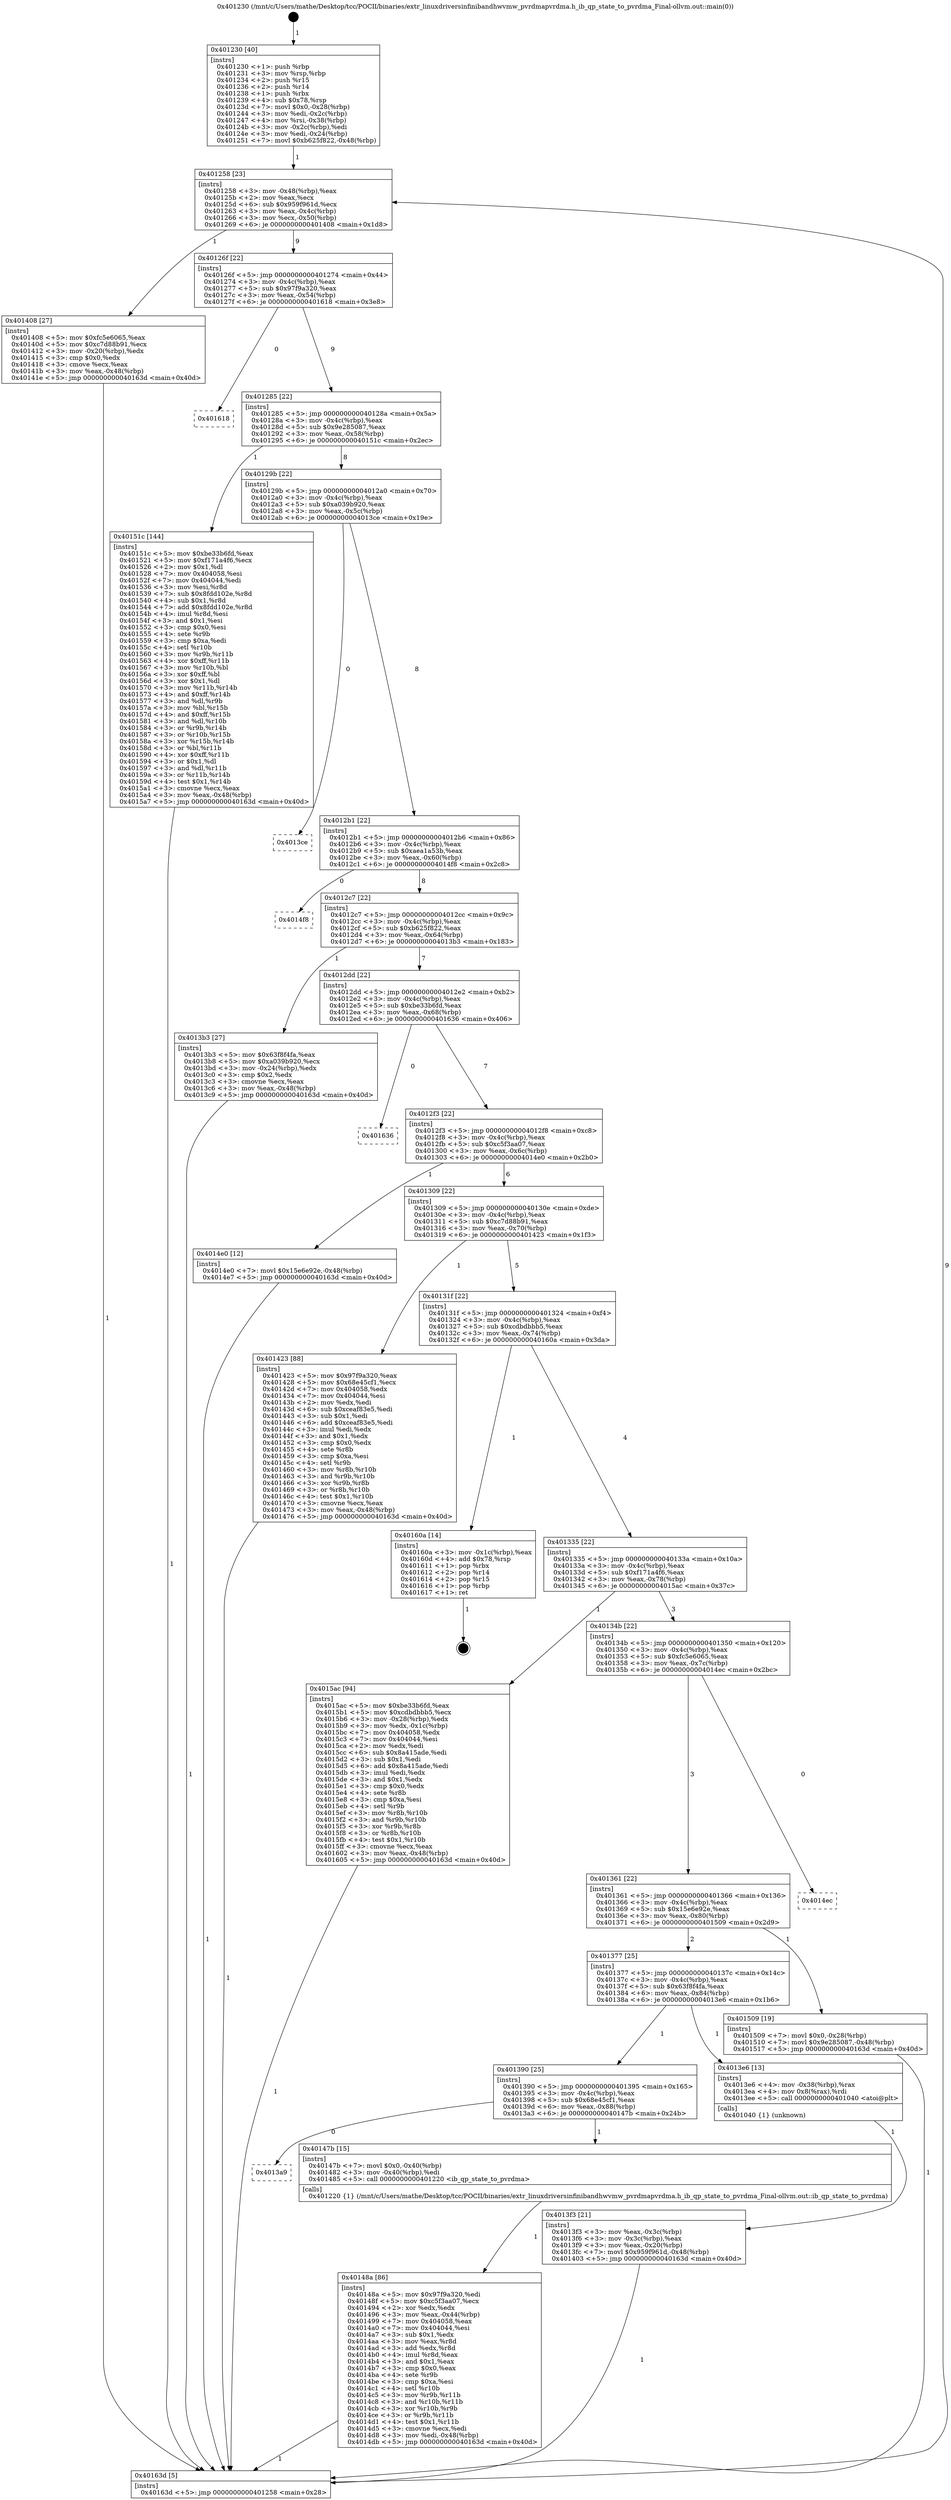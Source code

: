 digraph "0x401230" {
  label = "0x401230 (/mnt/c/Users/mathe/Desktop/tcc/POCII/binaries/extr_linuxdriversinfinibandhwvmw_pvrdmapvrdma.h_ib_qp_state_to_pvrdma_Final-ollvm.out::main(0))"
  labelloc = "t"
  node[shape=record]

  Entry [label="",width=0.3,height=0.3,shape=circle,fillcolor=black,style=filled]
  "0x401258" [label="{
     0x401258 [23]\l
     | [instrs]\l
     &nbsp;&nbsp;0x401258 \<+3\>: mov -0x48(%rbp),%eax\l
     &nbsp;&nbsp;0x40125b \<+2\>: mov %eax,%ecx\l
     &nbsp;&nbsp;0x40125d \<+6\>: sub $0x959f961d,%ecx\l
     &nbsp;&nbsp;0x401263 \<+3\>: mov %eax,-0x4c(%rbp)\l
     &nbsp;&nbsp;0x401266 \<+3\>: mov %ecx,-0x50(%rbp)\l
     &nbsp;&nbsp;0x401269 \<+6\>: je 0000000000401408 \<main+0x1d8\>\l
  }"]
  "0x401408" [label="{
     0x401408 [27]\l
     | [instrs]\l
     &nbsp;&nbsp;0x401408 \<+5\>: mov $0xfc5e6065,%eax\l
     &nbsp;&nbsp;0x40140d \<+5\>: mov $0xc7d88b91,%ecx\l
     &nbsp;&nbsp;0x401412 \<+3\>: mov -0x20(%rbp),%edx\l
     &nbsp;&nbsp;0x401415 \<+3\>: cmp $0x0,%edx\l
     &nbsp;&nbsp;0x401418 \<+3\>: cmove %ecx,%eax\l
     &nbsp;&nbsp;0x40141b \<+3\>: mov %eax,-0x48(%rbp)\l
     &nbsp;&nbsp;0x40141e \<+5\>: jmp 000000000040163d \<main+0x40d\>\l
  }"]
  "0x40126f" [label="{
     0x40126f [22]\l
     | [instrs]\l
     &nbsp;&nbsp;0x40126f \<+5\>: jmp 0000000000401274 \<main+0x44\>\l
     &nbsp;&nbsp;0x401274 \<+3\>: mov -0x4c(%rbp),%eax\l
     &nbsp;&nbsp;0x401277 \<+5\>: sub $0x97f9a320,%eax\l
     &nbsp;&nbsp;0x40127c \<+3\>: mov %eax,-0x54(%rbp)\l
     &nbsp;&nbsp;0x40127f \<+6\>: je 0000000000401618 \<main+0x3e8\>\l
  }"]
  Exit [label="",width=0.3,height=0.3,shape=circle,fillcolor=black,style=filled,peripheries=2]
  "0x401618" [label="{
     0x401618\l
  }", style=dashed]
  "0x401285" [label="{
     0x401285 [22]\l
     | [instrs]\l
     &nbsp;&nbsp;0x401285 \<+5\>: jmp 000000000040128a \<main+0x5a\>\l
     &nbsp;&nbsp;0x40128a \<+3\>: mov -0x4c(%rbp),%eax\l
     &nbsp;&nbsp;0x40128d \<+5\>: sub $0x9e285087,%eax\l
     &nbsp;&nbsp;0x401292 \<+3\>: mov %eax,-0x58(%rbp)\l
     &nbsp;&nbsp;0x401295 \<+6\>: je 000000000040151c \<main+0x2ec\>\l
  }"]
  "0x40148a" [label="{
     0x40148a [86]\l
     | [instrs]\l
     &nbsp;&nbsp;0x40148a \<+5\>: mov $0x97f9a320,%edi\l
     &nbsp;&nbsp;0x40148f \<+5\>: mov $0xc5f3aa07,%ecx\l
     &nbsp;&nbsp;0x401494 \<+2\>: xor %edx,%edx\l
     &nbsp;&nbsp;0x401496 \<+3\>: mov %eax,-0x44(%rbp)\l
     &nbsp;&nbsp;0x401499 \<+7\>: mov 0x404058,%eax\l
     &nbsp;&nbsp;0x4014a0 \<+7\>: mov 0x404044,%esi\l
     &nbsp;&nbsp;0x4014a7 \<+3\>: sub $0x1,%edx\l
     &nbsp;&nbsp;0x4014aa \<+3\>: mov %eax,%r8d\l
     &nbsp;&nbsp;0x4014ad \<+3\>: add %edx,%r8d\l
     &nbsp;&nbsp;0x4014b0 \<+4\>: imul %r8d,%eax\l
     &nbsp;&nbsp;0x4014b4 \<+3\>: and $0x1,%eax\l
     &nbsp;&nbsp;0x4014b7 \<+3\>: cmp $0x0,%eax\l
     &nbsp;&nbsp;0x4014ba \<+4\>: sete %r9b\l
     &nbsp;&nbsp;0x4014be \<+3\>: cmp $0xa,%esi\l
     &nbsp;&nbsp;0x4014c1 \<+4\>: setl %r10b\l
     &nbsp;&nbsp;0x4014c5 \<+3\>: mov %r9b,%r11b\l
     &nbsp;&nbsp;0x4014c8 \<+3\>: and %r10b,%r11b\l
     &nbsp;&nbsp;0x4014cb \<+3\>: xor %r10b,%r9b\l
     &nbsp;&nbsp;0x4014ce \<+3\>: or %r9b,%r11b\l
     &nbsp;&nbsp;0x4014d1 \<+4\>: test $0x1,%r11b\l
     &nbsp;&nbsp;0x4014d5 \<+3\>: cmovne %ecx,%edi\l
     &nbsp;&nbsp;0x4014d8 \<+3\>: mov %edi,-0x48(%rbp)\l
     &nbsp;&nbsp;0x4014db \<+5\>: jmp 000000000040163d \<main+0x40d\>\l
  }"]
  "0x40151c" [label="{
     0x40151c [144]\l
     | [instrs]\l
     &nbsp;&nbsp;0x40151c \<+5\>: mov $0xbe33b6fd,%eax\l
     &nbsp;&nbsp;0x401521 \<+5\>: mov $0xf171a4f6,%ecx\l
     &nbsp;&nbsp;0x401526 \<+2\>: mov $0x1,%dl\l
     &nbsp;&nbsp;0x401528 \<+7\>: mov 0x404058,%esi\l
     &nbsp;&nbsp;0x40152f \<+7\>: mov 0x404044,%edi\l
     &nbsp;&nbsp;0x401536 \<+3\>: mov %esi,%r8d\l
     &nbsp;&nbsp;0x401539 \<+7\>: sub $0x8fdd102e,%r8d\l
     &nbsp;&nbsp;0x401540 \<+4\>: sub $0x1,%r8d\l
     &nbsp;&nbsp;0x401544 \<+7\>: add $0x8fdd102e,%r8d\l
     &nbsp;&nbsp;0x40154b \<+4\>: imul %r8d,%esi\l
     &nbsp;&nbsp;0x40154f \<+3\>: and $0x1,%esi\l
     &nbsp;&nbsp;0x401552 \<+3\>: cmp $0x0,%esi\l
     &nbsp;&nbsp;0x401555 \<+4\>: sete %r9b\l
     &nbsp;&nbsp;0x401559 \<+3\>: cmp $0xa,%edi\l
     &nbsp;&nbsp;0x40155c \<+4\>: setl %r10b\l
     &nbsp;&nbsp;0x401560 \<+3\>: mov %r9b,%r11b\l
     &nbsp;&nbsp;0x401563 \<+4\>: xor $0xff,%r11b\l
     &nbsp;&nbsp;0x401567 \<+3\>: mov %r10b,%bl\l
     &nbsp;&nbsp;0x40156a \<+3\>: xor $0xff,%bl\l
     &nbsp;&nbsp;0x40156d \<+3\>: xor $0x1,%dl\l
     &nbsp;&nbsp;0x401570 \<+3\>: mov %r11b,%r14b\l
     &nbsp;&nbsp;0x401573 \<+4\>: and $0xff,%r14b\l
     &nbsp;&nbsp;0x401577 \<+3\>: and %dl,%r9b\l
     &nbsp;&nbsp;0x40157a \<+3\>: mov %bl,%r15b\l
     &nbsp;&nbsp;0x40157d \<+4\>: and $0xff,%r15b\l
     &nbsp;&nbsp;0x401581 \<+3\>: and %dl,%r10b\l
     &nbsp;&nbsp;0x401584 \<+3\>: or %r9b,%r14b\l
     &nbsp;&nbsp;0x401587 \<+3\>: or %r10b,%r15b\l
     &nbsp;&nbsp;0x40158a \<+3\>: xor %r15b,%r14b\l
     &nbsp;&nbsp;0x40158d \<+3\>: or %bl,%r11b\l
     &nbsp;&nbsp;0x401590 \<+4\>: xor $0xff,%r11b\l
     &nbsp;&nbsp;0x401594 \<+3\>: or $0x1,%dl\l
     &nbsp;&nbsp;0x401597 \<+3\>: and %dl,%r11b\l
     &nbsp;&nbsp;0x40159a \<+3\>: or %r11b,%r14b\l
     &nbsp;&nbsp;0x40159d \<+4\>: test $0x1,%r14b\l
     &nbsp;&nbsp;0x4015a1 \<+3\>: cmovne %ecx,%eax\l
     &nbsp;&nbsp;0x4015a4 \<+3\>: mov %eax,-0x48(%rbp)\l
     &nbsp;&nbsp;0x4015a7 \<+5\>: jmp 000000000040163d \<main+0x40d\>\l
  }"]
  "0x40129b" [label="{
     0x40129b [22]\l
     | [instrs]\l
     &nbsp;&nbsp;0x40129b \<+5\>: jmp 00000000004012a0 \<main+0x70\>\l
     &nbsp;&nbsp;0x4012a0 \<+3\>: mov -0x4c(%rbp),%eax\l
     &nbsp;&nbsp;0x4012a3 \<+5\>: sub $0xa039b920,%eax\l
     &nbsp;&nbsp;0x4012a8 \<+3\>: mov %eax,-0x5c(%rbp)\l
     &nbsp;&nbsp;0x4012ab \<+6\>: je 00000000004013ce \<main+0x19e\>\l
  }"]
  "0x4013a9" [label="{
     0x4013a9\l
  }", style=dashed]
  "0x4013ce" [label="{
     0x4013ce\l
  }", style=dashed]
  "0x4012b1" [label="{
     0x4012b1 [22]\l
     | [instrs]\l
     &nbsp;&nbsp;0x4012b1 \<+5\>: jmp 00000000004012b6 \<main+0x86\>\l
     &nbsp;&nbsp;0x4012b6 \<+3\>: mov -0x4c(%rbp),%eax\l
     &nbsp;&nbsp;0x4012b9 \<+5\>: sub $0xaea1a53b,%eax\l
     &nbsp;&nbsp;0x4012be \<+3\>: mov %eax,-0x60(%rbp)\l
     &nbsp;&nbsp;0x4012c1 \<+6\>: je 00000000004014f8 \<main+0x2c8\>\l
  }"]
  "0x40147b" [label="{
     0x40147b [15]\l
     | [instrs]\l
     &nbsp;&nbsp;0x40147b \<+7\>: movl $0x0,-0x40(%rbp)\l
     &nbsp;&nbsp;0x401482 \<+3\>: mov -0x40(%rbp),%edi\l
     &nbsp;&nbsp;0x401485 \<+5\>: call 0000000000401220 \<ib_qp_state_to_pvrdma\>\l
     | [calls]\l
     &nbsp;&nbsp;0x401220 \{1\} (/mnt/c/Users/mathe/Desktop/tcc/POCII/binaries/extr_linuxdriversinfinibandhwvmw_pvrdmapvrdma.h_ib_qp_state_to_pvrdma_Final-ollvm.out::ib_qp_state_to_pvrdma)\l
  }"]
  "0x4014f8" [label="{
     0x4014f8\l
  }", style=dashed]
  "0x4012c7" [label="{
     0x4012c7 [22]\l
     | [instrs]\l
     &nbsp;&nbsp;0x4012c7 \<+5\>: jmp 00000000004012cc \<main+0x9c\>\l
     &nbsp;&nbsp;0x4012cc \<+3\>: mov -0x4c(%rbp),%eax\l
     &nbsp;&nbsp;0x4012cf \<+5\>: sub $0xb625f822,%eax\l
     &nbsp;&nbsp;0x4012d4 \<+3\>: mov %eax,-0x64(%rbp)\l
     &nbsp;&nbsp;0x4012d7 \<+6\>: je 00000000004013b3 \<main+0x183\>\l
  }"]
  "0x4013f3" [label="{
     0x4013f3 [21]\l
     | [instrs]\l
     &nbsp;&nbsp;0x4013f3 \<+3\>: mov %eax,-0x3c(%rbp)\l
     &nbsp;&nbsp;0x4013f6 \<+3\>: mov -0x3c(%rbp),%eax\l
     &nbsp;&nbsp;0x4013f9 \<+3\>: mov %eax,-0x20(%rbp)\l
     &nbsp;&nbsp;0x4013fc \<+7\>: movl $0x959f961d,-0x48(%rbp)\l
     &nbsp;&nbsp;0x401403 \<+5\>: jmp 000000000040163d \<main+0x40d\>\l
  }"]
  "0x4013b3" [label="{
     0x4013b3 [27]\l
     | [instrs]\l
     &nbsp;&nbsp;0x4013b3 \<+5\>: mov $0x63f8f4fa,%eax\l
     &nbsp;&nbsp;0x4013b8 \<+5\>: mov $0xa039b920,%ecx\l
     &nbsp;&nbsp;0x4013bd \<+3\>: mov -0x24(%rbp),%edx\l
     &nbsp;&nbsp;0x4013c0 \<+3\>: cmp $0x2,%edx\l
     &nbsp;&nbsp;0x4013c3 \<+3\>: cmovne %ecx,%eax\l
     &nbsp;&nbsp;0x4013c6 \<+3\>: mov %eax,-0x48(%rbp)\l
     &nbsp;&nbsp;0x4013c9 \<+5\>: jmp 000000000040163d \<main+0x40d\>\l
  }"]
  "0x4012dd" [label="{
     0x4012dd [22]\l
     | [instrs]\l
     &nbsp;&nbsp;0x4012dd \<+5\>: jmp 00000000004012e2 \<main+0xb2\>\l
     &nbsp;&nbsp;0x4012e2 \<+3\>: mov -0x4c(%rbp),%eax\l
     &nbsp;&nbsp;0x4012e5 \<+5\>: sub $0xbe33b6fd,%eax\l
     &nbsp;&nbsp;0x4012ea \<+3\>: mov %eax,-0x68(%rbp)\l
     &nbsp;&nbsp;0x4012ed \<+6\>: je 0000000000401636 \<main+0x406\>\l
  }"]
  "0x40163d" [label="{
     0x40163d [5]\l
     | [instrs]\l
     &nbsp;&nbsp;0x40163d \<+5\>: jmp 0000000000401258 \<main+0x28\>\l
  }"]
  "0x401230" [label="{
     0x401230 [40]\l
     | [instrs]\l
     &nbsp;&nbsp;0x401230 \<+1\>: push %rbp\l
     &nbsp;&nbsp;0x401231 \<+3\>: mov %rsp,%rbp\l
     &nbsp;&nbsp;0x401234 \<+2\>: push %r15\l
     &nbsp;&nbsp;0x401236 \<+2\>: push %r14\l
     &nbsp;&nbsp;0x401238 \<+1\>: push %rbx\l
     &nbsp;&nbsp;0x401239 \<+4\>: sub $0x78,%rsp\l
     &nbsp;&nbsp;0x40123d \<+7\>: movl $0x0,-0x28(%rbp)\l
     &nbsp;&nbsp;0x401244 \<+3\>: mov %edi,-0x2c(%rbp)\l
     &nbsp;&nbsp;0x401247 \<+4\>: mov %rsi,-0x38(%rbp)\l
     &nbsp;&nbsp;0x40124b \<+3\>: mov -0x2c(%rbp),%edi\l
     &nbsp;&nbsp;0x40124e \<+3\>: mov %edi,-0x24(%rbp)\l
     &nbsp;&nbsp;0x401251 \<+7\>: movl $0xb625f822,-0x48(%rbp)\l
  }"]
  "0x401390" [label="{
     0x401390 [25]\l
     | [instrs]\l
     &nbsp;&nbsp;0x401390 \<+5\>: jmp 0000000000401395 \<main+0x165\>\l
     &nbsp;&nbsp;0x401395 \<+3\>: mov -0x4c(%rbp),%eax\l
     &nbsp;&nbsp;0x401398 \<+5\>: sub $0x68e45cf1,%eax\l
     &nbsp;&nbsp;0x40139d \<+6\>: mov %eax,-0x88(%rbp)\l
     &nbsp;&nbsp;0x4013a3 \<+6\>: je 000000000040147b \<main+0x24b\>\l
  }"]
  "0x401636" [label="{
     0x401636\l
  }", style=dashed]
  "0x4012f3" [label="{
     0x4012f3 [22]\l
     | [instrs]\l
     &nbsp;&nbsp;0x4012f3 \<+5\>: jmp 00000000004012f8 \<main+0xc8\>\l
     &nbsp;&nbsp;0x4012f8 \<+3\>: mov -0x4c(%rbp),%eax\l
     &nbsp;&nbsp;0x4012fb \<+5\>: sub $0xc5f3aa07,%eax\l
     &nbsp;&nbsp;0x401300 \<+3\>: mov %eax,-0x6c(%rbp)\l
     &nbsp;&nbsp;0x401303 \<+6\>: je 00000000004014e0 \<main+0x2b0\>\l
  }"]
  "0x4013e6" [label="{
     0x4013e6 [13]\l
     | [instrs]\l
     &nbsp;&nbsp;0x4013e6 \<+4\>: mov -0x38(%rbp),%rax\l
     &nbsp;&nbsp;0x4013ea \<+4\>: mov 0x8(%rax),%rdi\l
     &nbsp;&nbsp;0x4013ee \<+5\>: call 0000000000401040 \<atoi@plt\>\l
     | [calls]\l
     &nbsp;&nbsp;0x401040 \{1\} (unknown)\l
  }"]
  "0x4014e0" [label="{
     0x4014e0 [12]\l
     | [instrs]\l
     &nbsp;&nbsp;0x4014e0 \<+7\>: movl $0x15e6e92e,-0x48(%rbp)\l
     &nbsp;&nbsp;0x4014e7 \<+5\>: jmp 000000000040163d \<main+0x40d\>\l
  }"]
  "0x401309" [label="{
     0x401309 [22]\l
     | [instrs]\l
     &nbsp;&nbsp;0x401309 \<+5\>: jmp 000000000040130e \<main+0xde\>\l
     &nbsp;&nbsp;0x40130e \<+3\>: mov -0x4c(%rbp),%eax\l
     &nbsp;&nbsp;0x401311 \<+5\>: sub $0xc7d88b91,%eax\l
     &nbsp;&nbsp;0x401316 \<+3\>: mov %eax,-0x70(%rbp)\l
     &nbsp;&nbsp;0x401319 \<+6\>: je 0000000000401423 \<main+0x1f3\>\l
  }"]
  "0x401377" [label="{
     0x401377 [25]\l
     | [instrs]\l
     &nbsp;&nbsp;0x401377 \<+5\>: jmp 000000000040137c \<main+0x14c\>\l
     &nbsp;&nbsp;0x40137c \<+3\>: mov -0x4c(%rbp),%eax\l
     &nbsp;&nbsp;0x40137f \<+5\>: sub $0x63f8f4fa,%eax\l
     &nbsp;&nbsp;0x401384 \<+6\>: mov %eax,-0x84(%rbp)\l
     &nbsp;&nbsp;0x40138a \<+6\>: je 00000000004013e6 \<main+0x1b6\>\l
  }"]
  "0x401423" [label="{
     0x401423 [88]\l
     | [instrs]\l
     &nbsp;&nbsp;0x401423 \<+5\>: mov $0x97f9a320,%eax\l
     &nbsp;&nbsp;0x401428 \<+5\>: mov $0x68e45cf1,%ecx\l
     &nbsp;&nbsp;0x40142d \<+7\>: mov 0x404058,%edx\l
     &nbsp;&nbsp;0x401434 \<+7\>: mov 0x404044,%esi\l
     &nbsp;&nbsp;0x40143b \<+2\>: mov %edx,%edi\l
     &nbsp;&nbsp;0x40143d \<+6\>: sub $0xceaf83e5,%edi\l
     &nbsp;&nbsp;0x401443 \<+3\>: sub $0x1,%edi\l
     &nbsp;&nbsp;0x401446 \<+6\>: add $0xceaf83e5,%edi\l
     &nbsp;&nbsp;0x40144c \<+3\>: imul %edi,%edx\l
     &nbsp;&nbsp;0x40144f \<+3\>: and $0x1,%edx\l
     &nbsp;&nbsp;0x401452 \<+3\>: cmp $0x0,%edx\l
     &nbsp;&nbsp;0x401455 \<+4\>: sete %r8b\l
     &nbsp;&nbsp;0x401459 \<+3\>: cmp $0xa,%esi\l
     &nbsp;&nbsp;0x40145c \<+4\>: setl %r9b\l
     &nbsp;&nbsp;0x401460 \<+3\>: mov %r8b,%r10b\l
     &nbsp;&nbsp;0x401463 \<+3\>: and %r9b,%r10b\l
     &nbsp;&nbsp;0x401466 \<+3\>: xor %r9b,%r8b\l
     &nbsp;&nbsp;0x401469 \<+3\>: or %r8b,%r10b\l
     &nbsp;&nbsp;0x40146c \<+4\>: test $0x1,%r10b\l
     &nbsp;&nbsp;0x401470 \<+3\>: cmovne %ecx,%eax\l
     &nbsp;&nbsp;0x401473 \<+3\>: mov %eax,-0x48(%rbp)\l
     &nbsp;&nbsp;0x401476 \<+5\>: jmp 000000000040163d \<main+0x40d\>\l
  }"]
  "0x40131f" [label="{
     0x40131f [22]\l
     | [instrs]\l
     &nbsp;&nbsp;0x40131f \<+5\>: jmp 0000000000401324 \<main+0xf4\>\l
     &nbsp;&nbsp;0x401324 \<+3\>: mov -0x4c(%rbp),%eax\l
     &nbsp;&nbsp;0x401327 \<+5\>: sub $0xcdbdbbb5,%eax\l
     &nbsp;&nbsp;0x40132c \<+3\>: mov %eax,-0x74(%rbp)\l
     &nbsp;&nbsp;0x40132f \<+6\>: je 000000000040160a \<main+0x3da\>\l
  }"]
  "0x401509" [label="{
     0x401509 [19]\l
     | [instrs]\l
     &nbsp;&nbsp;0x401509 \<+7\>: movl $0x0,-0x28(%rbp)\l
     &nbsp;&nbsp;0x401510 \<+7\>: movl $0x9e285087,-0x48(%rbp)\l
     &nbsp;&nbsp;0x401517 \<+5\>: jmp 000000000040163d \<main+0x40d\>\l
  }"]
  "0x40160a" [label="{
     0x40160a [14]\l
     | [instrs]\l
     &nbsp;&nbsp;0x40160a \<+3\>: mov -0x1c(%rbp),%eax\l
     &nbsp;&nbsp;0x40160d \<+4\>: add $0x78,%rsp\l
     &nbsp;&nbsp;0x401611 \<+1\>: pop %rbx\l
     &nbsp;&nbsp;0x401612 \<+2\>: pop %r14\l
     &nbsp;&nbsp;0x401614 \<+2\>: pop %r15\l
     &nbsp;&nbsp;0x401616 \<+1\>: pop %rbp\l
     &nbsp;&nbsp;0x401617 \<+1\>: ret\l
  }"]
  "0x401335" [label="{
     0x401335 [22]\l
     | [instrs]\l
     &nbsp;&nbsp;0x401335 \<+5\>: jmp 000000000040133a \<main+0x10a\>\l
     &nbsp;&nbsp;0x40133a \<+3\>: mov -0x4c(%rbp),%eax\l
     &nbsp;&nbsp;0x40133d \<+5\>: sub $0xf171a4f6,%eax\l
     &nbsp;&nbsp;0x401342 \<+3\>: mov %eax,-0x78(%rbp)\l
     &nbsp;&nbsp;0x401345 \<+6\>: je 00000000004015ac \<main+0x37c\>\l
  }"]
  "0x401361" [label="{
     0x401361 [22]\l
     | [instrs]\l
     &nbsp;&nbsp;0x401361 \<+5\>: jmp 0000000000401366 \<main+0x136\>\l
     &nbsp;&nbsp;0x401366 \<+3\>: mov -0x4c(%rbp),%eax\l
     &nbsp;&nbsp;0x401369 \<+5\>: sub $0x15e6e92e,%eax\l
     &nbsp;&nbsp;0x40136e \<+3\>: mov %eax,-0x80(%rbp)\l
     &nbsp;&nbsp;0x401371 \<+6\>: je 0000000000401509 \<main+0x2d9\>\l
  }"]
  "0x4015ac" [label="{
     0x4015ac [94]\l
     | [instrs]\l
     &nbsp;&nbsp;0x4015ac \<+5\>: mov $0xbe33b6fd,%eax\l
     &nbsp;&nbsp;0x4015b1 \<+5\>: mov $0xcdbdbbb5,%ecx\l
     &nbsp;&nbsp;0x4015b6 \<+3\>: mov -0x28(%rbp),%edx\l
     &nbsp;&nbsp;0x4015b9 \<+3\>: mov %edx,-0x1c(%rbp)\l
     &nbsp;&nbsp;0x4015bc \<+7\>: mov 0x404058,%edx\l
     &nbsp;&nbsp;0x4015c3 \<+7\>: mov 0x404044,%esi\l
     &nbsp;&nbsp;0x4015ca \<+2\>: mov %edx,%edi\l
     &nbsp;&nbsp;0x4015cc \<+6\>: sub $0x8a415ade,%edi\l
     &nbsp;&nbsp;0x4015d2 \<+3\>: sub $0x1,%edi\l
     &nbsp;&nbsp;0x4015d5 \<+6\>: add $0x8a415ade,%edi\l
     &nbsp;&nbsp;0x4015db \<+3\>: imul %edi,%edx\l
     &nbsp;&nbsp;0x4015de \<+3\>: and $0x1,%edx\l
     &nbsp;&nbsp;0x4015e1 \<+3\>: cmp $0x0,%edx\l
     &nbsp;&nbsp;0x4015e4 \<+4\>: sete %r8b\l
     &nbsp;&nbsp;0x4015e8 \<+3\>: cmp $0xa,%esi\l
     &nbsp;&nbsp;0x4015eb \<+4\>: setl %r9b\l
     &nbsp;&nbsp;0x4015ef \<+3\>: mov %r8b,%r10b\l
     &nbsp;&nbsp;0x4015f2 \<+3\>: and %r9b,%r10b\l
     &nbsp;&nbsp;0x4015f5 \<+3\>: xor %r9b,%r8b\l
     &nbsp;&nbsp;0x4015f8 \<+3\>: or %r8b,%r10b\l
     &nbsp;&nbsp;0x4015fb \<+4\>: test $0x1,%r10b\l
     &nbsp;&nbsp;0x4015ff \<+3\>: cmovne %ecx,%eax\l
     &nbsp;&nbsp;0x401602 \<+3\>: mov %eax,-0x48(%rbp)\l
     &nbsp;&nbsp;0x401605 \<+5\>: jmp 000000000040163d \<main+0x40d\>\l
  }"]
  "0x40134b" [label="{
     0x40134b [22]\l
     | [instrs]\l
     &nbsp;&nbsp;0x40134b \<+5\>: jmp 0000000000401350 \<main+0x120\>\l
     &nbsp;&nbsp;0x401350 \<+3\>: mov -0x4c(%rbp),%eax\l
     &nbsp;&nbsp;0x401353 \<+5\>: sub $0xfc5e6065,%eax\l
     &nbsp;&nbsp;0x401358 \<+3\>: mov %eax,-0x7c(%rbp)\l
     &nbsp;&nbsp;0x40135b \<+6\>: je 00000000004014ec \<main+0x2bc\>\l
  }"]
  "0x4014ec" [label="{
     0x4014ec\l
  }", style=dashed]
  Entry -> "0x401230" [label=" 1"]
  "0x401258" -> "0x401408" [label=" 1"]
  "0x401258" -> "0x40126f" [label=" 9"]
  "0x40160a" -> Exit [label=" 1"]
  "0x40126f" -> "0x401618" [label=" 0"]
  "0x40126f" -> "0x401285" [label=" 9"]
  "0x4015ac" -> "0x40163d" [label=" 1"]
  "0x401285" -> "0x40151c" [label=" 1"]
  "0x401285" -> "0x40129b" [label=" 8"]
  "0x40151c" -> "0x40163d" [label=" 1"]
  "0x40129b" -> "0x4013ce" [label=" 0"]
  "0x40129b" -> "0x4012b1" [label=" 8"]
  "0x401509" -> "0x40163d" [label=" 1"]
  "0x4012b1" -> "0x4014f8" [label=" 0"]
  "0x4012b1" -> "0x4012c7" [label=" 8"]
  "0x4014e0" -> "0x40163d" [label=" 1"]
  "0x4012c7" -> "0x4013b3" [label=" 1"]
  "0x4012c7" -> "0x4012dd" [label=" 7"]
  "0x4013b3" -> "0x40163d" [label=" 1"]
  "0x401230" -> "0x401258" [label=" 1"]
  "0x40163d" -> "0x401258" [label=" 9"]
  "0x40147b" -> "0x40148a" [label=" 1"]
  "0x4012dd" -> "0x401636" [label=" 0"]
  "0x4012dd" -> "0x4012f3" [label=" 7"]
  "0x401390" -> "0x4013a9" [label=" 0"]
  "0x4012f3" -> "0x4014e0" [label=" 1"]
  "0x4012f3" -> "0x401309" [label=" 6"]
  "0x401390" -> "0x40147b" [label=" 1"]
  "0x401309" -> "0x401423" [label=" 1"]
  "0x401309" -> "0x40131f" [label=" 5"]
  "0x401423" -> "0x40163d" [label=" 1"]
  "0x40131f" -> "0x40160a" [label=" 1"]
  "0x40131f" -> "0x401335" [label=" 4"]
  "0x401408" -> "0x40163d" [label=" 1"]
  "0x401335" -> "0x4015ac" [label=" 1"]
  "0x401335" -> "0x40134b" [label=" 3"]
  "0x4013e6" -> "0x4013f3" [label=" 1"]
  "0x40134b" -> "0x4014ec" [label=" 0"]
  "0x40134b" -> "0x401361" [label=" 3"]
  "0x4013f3" -> "0x40163d" [label=" 1"]
  "0x401361" -> "0x401509" [label=" 1"]
  "0x401361" -> "0x401377" [label=" 2"]
  "0x40148a" -> "0x40163d" [label=" 1"]
  "0x401377" -> "0x4013e6" [label=" 1"]
  "0x401377" -> "0x401390" [label=" 1"]
}
